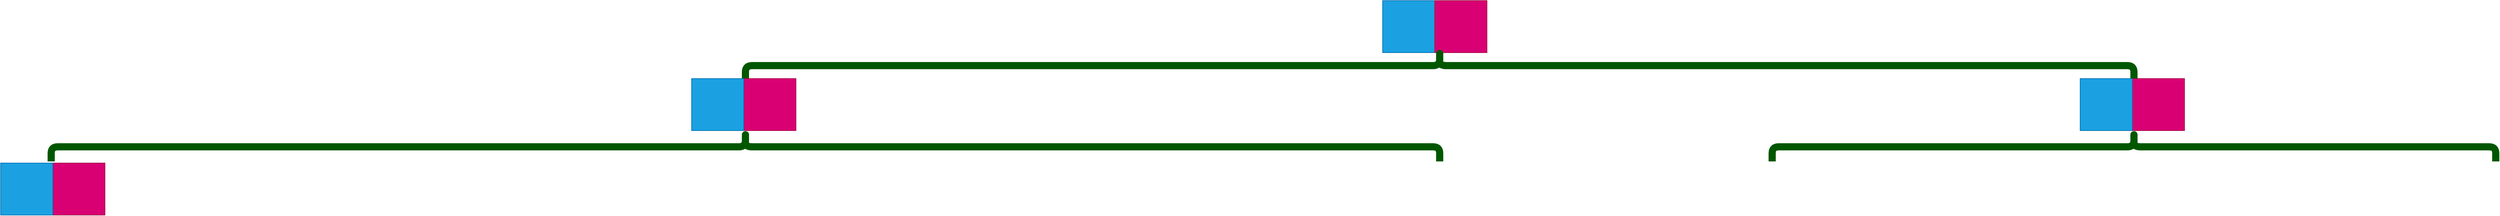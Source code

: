 <mxfile>
    <diagram id="RoM_cujM-Q881Ab10dED" name="Page-1">
        <mxGraphModel dx="4533" dy="1583" grid="1" gridSize="10" guides="1" tooltips="1" connect="1" arrows="1" fold="1" page="1" pageScale="1" pageWidth="850" pageHeight="1100" math="0" shadow="0">
            <root>
                <mxCell id="0"/>
                <mxCell id="1" parent="0"/>
                <mxCell id="57" value="" style="whiteSpace=wrap;html=1;aspect=fixed;fillColor=#1ba1e2;fontColor=#ffffff;strokeColor=#006EAF;" vertex="1" parent="1">
                    <mxGeometry x="360" y="40" width="80" height="80" as="geometry"/>
                </mxCell>
                <mxCell id="58" value="" style="whiteSpace=wrap;html=1;aspect=fixed;fillColor=#d80073;fontColor=#ffffff;strokeColor=#A50040;" vertex="1" parent="1">
                    <mxGeometry x="440" y="40" width="80" height="80" as="geometry"/>
                </mxCell>
                <mxCell id="60" value="" style="shape=curlyBracket;whiteSpace=wrap;html=1;rounded=1;flipH=1;labelPosition=right;verticalLabelPosition=middle;align=left;verticalAlign=middle;rotation=-90;fillColor=#008a00;fontColor=#ffffff;strokeColor=#005700;strokeWidth=11;size=0.5;" vertex="1" parent="1">
                    <mxGeometry x="425" y="-925" width="45" height="2130" as="geometry"/>
                </mxCell>
                <mxCell id="72" value="" style="whiteSpace=wrap;html=1;aspect=fixed;fillColor=#d80073;fontColor=#ffffff;strokeColor=#A50040;" vertex="1" parent="1">
                    <mxGeometry x="-620" y="160" width="80" height="80" as="geometry"/>
                </mxCell>
                <mxCell id="73" value="" style="whiteSpace=wrap;html=1;aspect=fixed;fillColor=#1ba1e2;fontColor=#ffffff;strokeColor=#006EAF;" vertex="1" parent="1">
                    <mxGeometry x="-700" y="160" width="80" height="80" as="geometry"/>
                </mxCell>
                <mxCell id="75" value="" style="whiteSpace=wrap;html=1;aspect=fixed;fillColor=#d80073;fontColor=#ffffff;strokeColor=#A50040;" vertex="1" parent="1">
                    <mxGeometry x="1510" y="160" width="80" height="80" as="geometry"/>
                </mxCell>
                <mxCell id="76" value="" style="whiteSpace=wrap;html=1;aspect=fixed;fillColor=#1ba1e2;fontColor=#ffffff;strokeColor=#006EAF;" vertex="1" parent="1">
                    <mxGeometry x="1430" y="160" width="80" height="80" as="geometry"/>
                </mxCell>
                <mxCell id="77" value="" style="shape=curlyBracket;whiteSpace=wrap;html=1;rounded=1;flipH=1;labelPosition=right;verticalLabelPosition=middle;align=left;verticalAlign=middle;rotation=-90;fillColor=#008a00;fontColor=#ffffff;strokeColor=#005700;strokeWidth=11;size=0.5;" vertex="1" parent="1">
                    <mxGeometry x="1490" y="-290" width="45" height="1110" as="geometry"/>
                </mxCell>
                <mxCell id="78" value="" style="shape=curlyBracket;whiteSpace=wrap;html=1;rounded=1;flipH=1;labelPosition=right;verticalLabelPosition=middle;align=left;verticalAlign=middle;rotation=-90;fillColor=#008a00;fontColor=#ffffff;strokeColor=#005700;strokeWidth=11;size=0.5;" vertex="1" parent="1">
                    <mxGeometry x="-640" y="-800" width="45" height="2130" as="geometry"/>
                </mxCell>
                <mxCell id="80" value="" style="whiteSpace=wrap;html=1;aspect=fixed;fillColor=#d80073;fontColor=#ffffff;strokeColor=#A50040;" vertex="1" parent="1">
                    <mxGeometry x="-1680" y="290" width="80" height="80" as="geometry"/>
                </mxCell>
                <mxCell id="81" value="" style="whiteSpace=wrap;html=1;aspect=fixed;fillColor=#1ba1e2;fontColor=#ffffff;strokeColor=#006EAF;" vertex="1" parent="1">
                    <mxGeometry x="-1760" y="290" width="80" height="80" as="geometry"/>
                </mxCell>
            </root>
        </mxGraphModel>
    </diagram>
</mxfile>